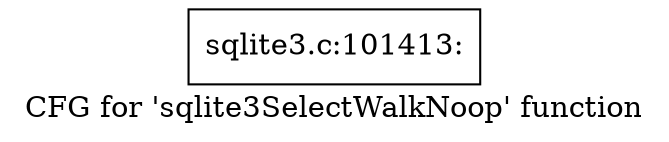 digraph "CFG for 'sqlite3SelectWalkNoop' function" {
	label="CFG for 'sqlite3SelectWalkNoop' function";

	Node0x55c0f644a110 [shape=record,label="{sqlite3.c:101413:}"];
}
